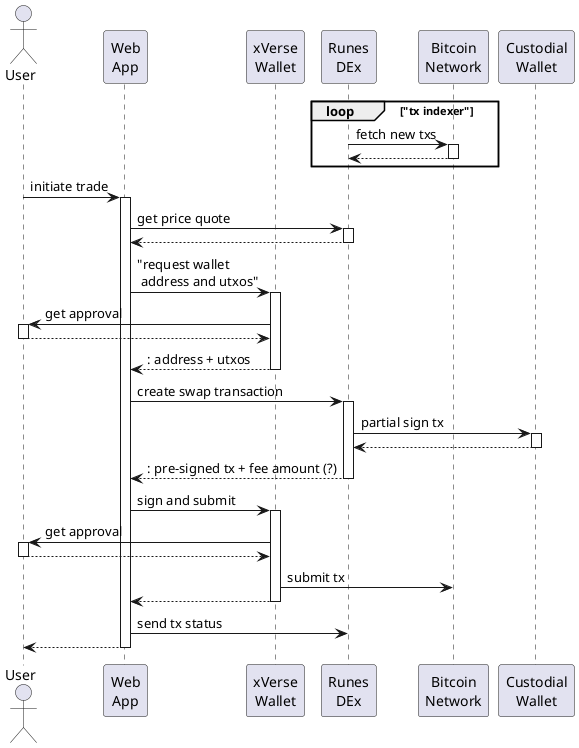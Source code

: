 @startuml

actor User as user
participant "Web\nApp" as web
participant "xVerse\nWallet" as wallet
participant "Runes\nDEx" as rdex
participant "Bitcoin\nNetwork" as btc

loop "tx indexer"
  rdex -> btc++: fetch new txs
  return
end

user -> web ++: initiate trade
  web -> rdex++: get price quote
  return

  web -> wallet++: "request wallet\n address and utxos"
    wallet -> user++: get approval
    return
  return: address + utxos

  web -> rdex++: create swap transaction
    rdex -> "Custodial\nWallet"++: partial sign tx
    return
  return: pre-signed tx + fee amount (?)

  web -> wallet++: sign and submit
    wallet -> user++: get approval
    return
    wallet -> btc: submit tx 
  return

  web -> rdex: send tx status

return
@enduml

